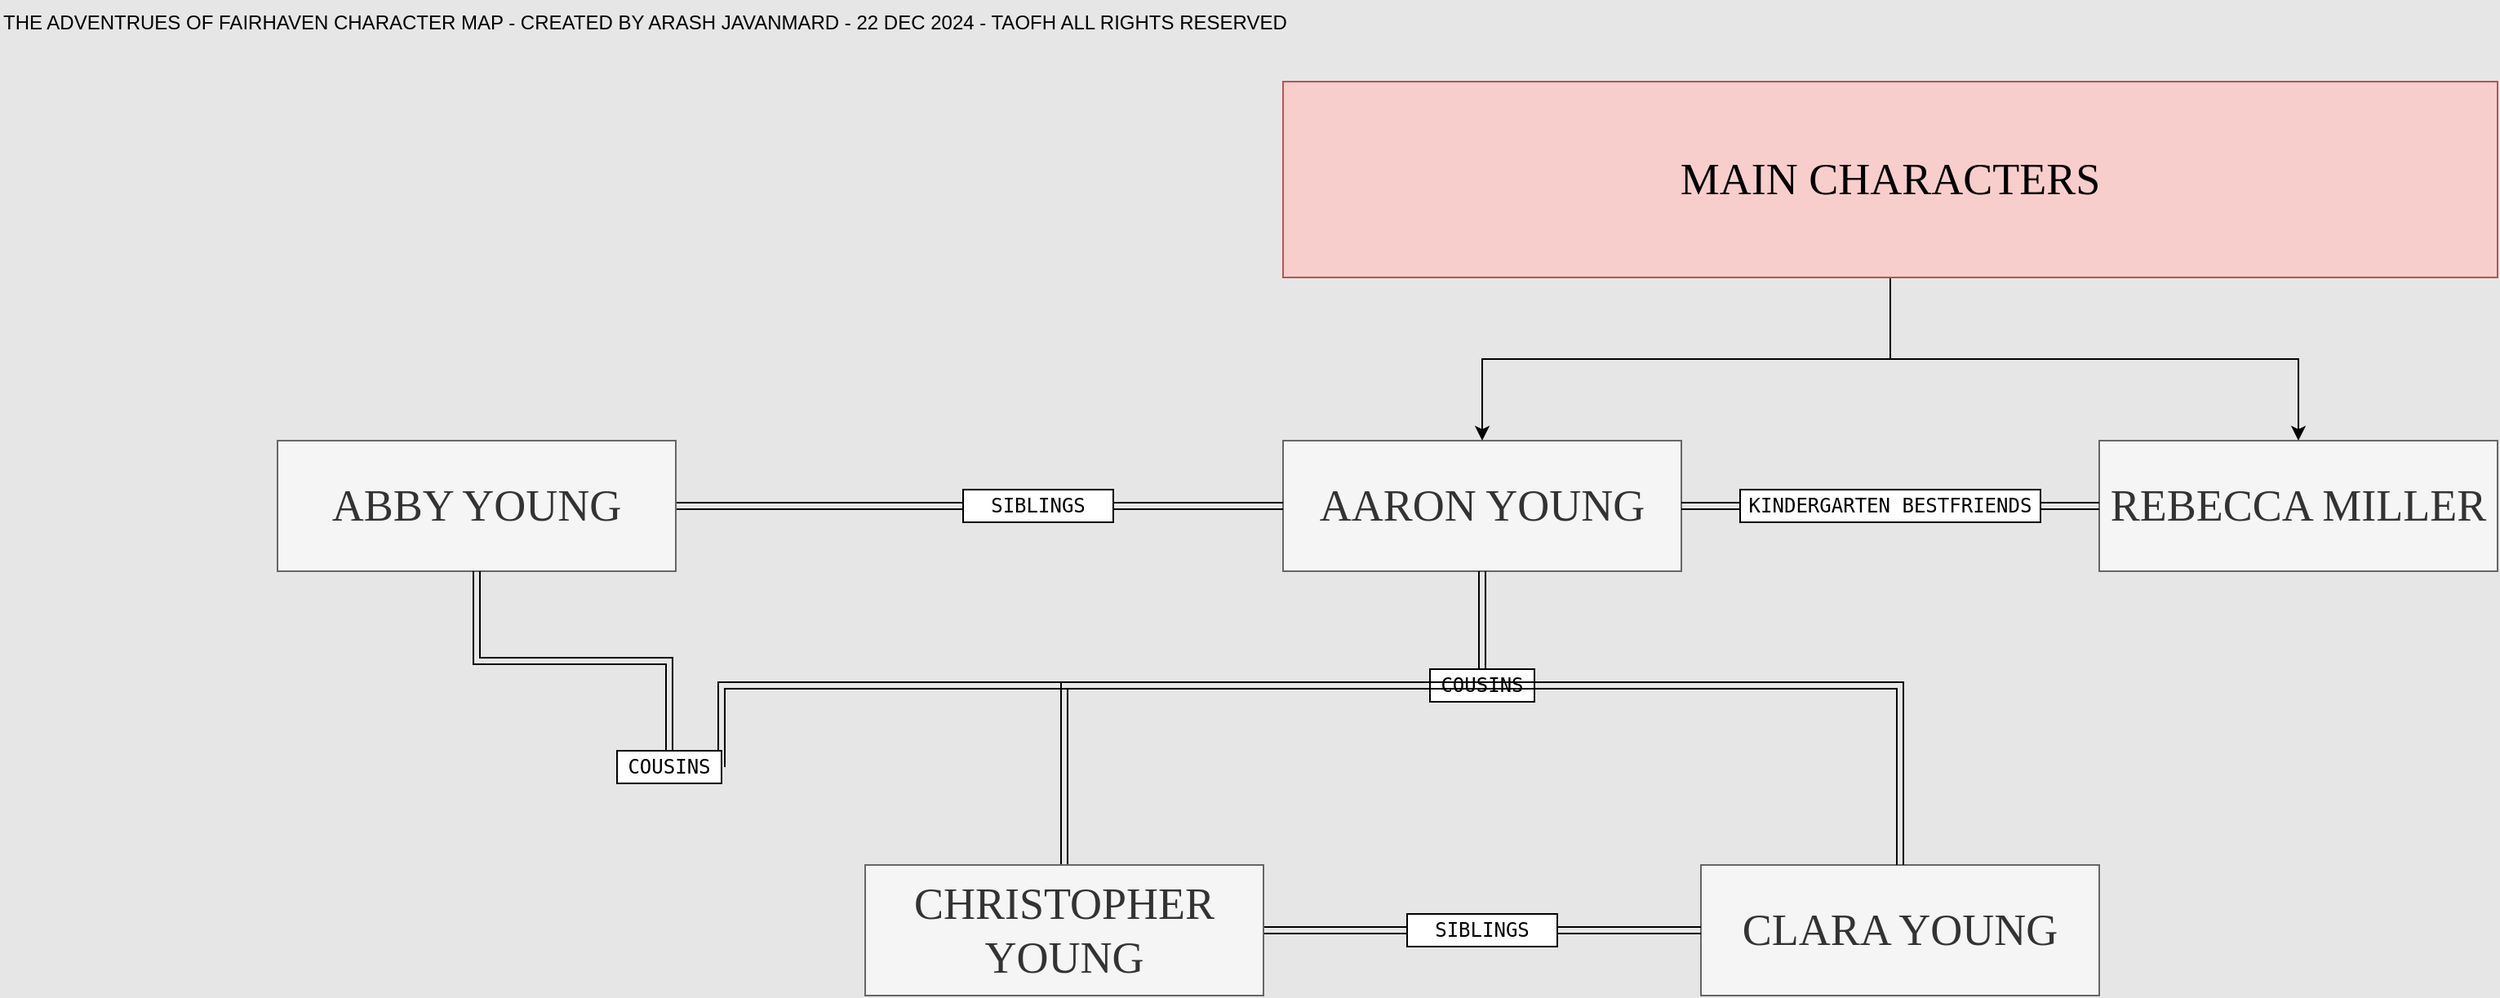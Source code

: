 <mxfile version="25.0.3">
  <diagram name="Page-1" id="jroAxmWr-fk74YcueBdW">
    <mxGraphModel dx="2206" dy="1135" grid="1" gridSize="10" guides="1" tooltips="1" connect="1" arrows="1" fold="1" page="1" pageScale="1" pageWidth="2336" pageHeight="1654" background="#E6E6E6" math="0" shadow="0">
      <root>
        <mxCell id="0" />
        <mxCell id="1" parent="0" />
        <mxCell id="RV1n2MIHSZfdGHMfn1xj-2" value="" style="edgeStyle=orthogonalEdgeStyle;rounded=0;orthogonalLoop=1;jettySize=auto;html=1;" edge="1" parent="1" source="X69Ipbv_hbkQS04YyDlX-1" target="RV1n2MIHSZfdGHMfn1xj-1">
          <mxGeometry relative="1" as="geometry" />
        </mxCell>
        <mxCell id="RV1n2MIHSZfdGHMfn1xj-4" value="" style="edgeStyle=orthogonalEdgeStyle;rounded=0;orthogonalLoop=1;jettySize=auto;html=1;" edge="1" parent="1" source="X69Ipbv_hbkQS04YyDlX-1" target="RV1n2MIHSZfdGHMfn1xj-3">
          <mxGeometry relative="1" as="geometry" />
        </mxCell>
        <mxCell id="X69Ipbv_hbkQS04YyDlX-1" value="&lt;font&gt;MAIN CHARACTERS&lt;/font&gt;" style="rounded=0;whiteSpace=wrap;html=1;fillColor=#f8cecc;strokeColor=#b85450;fontFamily=Teko;fontSource=https%3A%2F%2Ffonts.googleapis.com%2Fcss%3Ffamily%3DTeko;fontStyle=0;fontSize=27;" parent="1" vertex="1">
          <mxGeometry x="796" y="60" width="744" height="120" as="geometry" />
        </mxCell>
        <mxCell id="X69Ipbv_hbkQS04YyDlX-2" value="THE ADVENTRUES OF FAIRHAVEN CHARACTER MAP - CREATED BY ARASH JAVANMARD - 22 DEC 2024 - TAOFH ALL RIGHTS RESERVED" style="text;html=1;align=left;verticalAlign=top;whiteSpace=wrap;rounded=0;" parent="1" vertex="1">
          <mxGeometry x="10" y="10" width="820" height="40" as="geometry" />
        </mxCell>
        <mxCell id="RV1n2MIHSZfdGHMfn1xj-12" value="" style="edgeStyle=orthogonalEdgeStyle;rounded=0;orthogonalLoop=1;jettySize=auto;html=1;shape=link;" edge="1" parent="1" source="RV1n2MIHSZfdGHMfn1xj-13" target="RV1n2MIHSZfdGHMfn1xj-11">
          <mxGeometry relative="1" as="geometry" />
        </mxCell>
        <mxCell id="RV1n2MIHSZfdGHMfn1xj-15" value="" style="edgeStyle=orthogonalEdgeStyle;rounded=0;orthogonalLoop=1;jettySize=auto;html=1;shape=link;" edge="1" parent="1" source="RV1n2MIHSZfdGHMfn1xj-16" target="RV1n2MIHSZfdGHMfn1xj-14">
          <mxGeometry relative="1" as="geometry" />
        </mxCell>
        <mxCell id="RV1n2MIHSZfdGHMfn1xj-1" value="&lt;span&gt;AARON YOUNG&lt;/span&gt;" style="rounded=0;whiteSpace=wrap;html=1;fillColor=#f5f5f5;strokeColor=#666666;fontColor=#333333;fontFamily=Teko;fontSource=https%3A%2F%2Ffonts.googleapis.com%2Fcss%3Ffamily%3DTeko;fontStyle=0;fontSize=27;" vertex="1" parent="1">
          <mxGeometry x="796" y="280" width="244" height="80" as="geometry" />
        </mxCell>
        <mxCell id="RV1n2MIHSZfdGHMfn1xj-5" style="edgeStyle=orthogonalEdgeStyle;rounded=0;orthogonalLoop=1;jettySize=auto;html=1;entryX=1;entryY=0.5;entryDx=0;entryDy=0;shape=link;" edge="1" parent="1" source="RV1n2MIHSZfdGHMfn1xj-10" target="RV1n2MIHSZfdGHMfn1xj-1">
          <mxGeometry relative="1" as="geometry" />
        </mxCell>
        <mxCell id="RV1n2MIHSZfdGHMfn1xj-3" value="&lt;span&gt;REBECCA MILLER&lt;/span&gt;" style="rounded=0;whiteSpace=wrap;html=1;fillColor=#f5f5f5;strokeColor=#666666;fontColor=#333333;fontFamily=Teko;fontSource=https%3A%2F%2Ffonts.googleapis.com%2Fcss%3Ffamily%3DTeko;fontStyle=0;fontSize=27;" vertex="1" parent="1">
          <mxGeometry x="1296" y="280" width="244" height="80" as="geometry" />
        </mxCell>
        <mxCell id="RV1n2MIHSZfdGHMfn1xj-11" value="ABBY YOUNG" style="rounded=0;whiteSpace=wrap;html=1;fillColor=#f5f5f5;strokeColor=#666666;fontColor=#333333;fontFamily=Teko;fontSource=https%3A%2F%2Ffonts.googleapis.com%2Fcss%3Ffamily%3DTeko;fontStyle=0;fontSize=27;" vertex="1" parent="1">
          <mxGeometry x="180" y="280" width="244" height="80" as="geometry" />
        </mxCell>
        <mxCell id="RV1n2MIHSZfdGHMfn1xj-24" value="" style="edgeStyle=orthogonalEdgeStyle;rounded=0;orthogonalLoop=1;jettySize=auto;html=1;shape=link;" edge="1" parent="1" source="RV1n2MIHSZfdGHMfn1xj-25" target="RV1n2MIHSZfdGHMfn1xj-23">
          <mxGeometry relative="1" as="geometry" />
        </mxCell>
        <mxCell id="RV1n2MIHSZfdGHMfn1xj-31" style="edgeStyle=orthogonalEdgeStyle;rounded=0;orthogonalLoop=1;jettySize=auto;html=1;entryX=0.5;entryY=1;entryDx=0;entryDy=0;shape=link;" edge="1" parent="1" source="RV1n2MIHSZfdGHMfn1xj-34" target="RV1n2MIHSZfdGHMfn1xj-11">
          <mxGeometry relative="1" as="geometry" />
        </mxCell>
        <mxCell id="RV1n2MIHSZfdGHMfn1xj-14" value="CLARA YOUNG" style="rounded=0;whiteSpace=wrap;html=1;fillColor=#f5f5f5;strokeColor=#666666;fontColor=#333333;fontFamily=Teko;fontSource=https%3A%2F%2Ffonts.googleapis.com%2Fcss%3Ffamily%3DTeko;fontStyle=0;fontSize=27;" vertex="1" parent="1">
          <mxGeometry x="1052" y="540" width="244" height="80" as="geometry" />
        </mxCell>
        <mxCell id="RV1n2MIHSZfdGHMfn1xj-19" value="" style="edgeStyle=orthogonalEdgeStyle;rounded=0;orthogonalLoop=1;jettySize=auto;html=1;shape=link;" edge="1" parent="1" source="RV1n2MIHSZfdGHMfn1xj-1" target="RV1n2MIHSZfdGHMfn1xj-16">
          <mxGeometry relative="1" as="geometry">
            <mxPoint x="918" y="360" as="sourcePoint" />
            <mxPoint x="1072" y="530" as="targetPoint" />
          </mxGeometry>
        </mxCell>
        <mxCell id="RV1n2MIHSZfdGHMfn1xj-30" style="edgeStyle=orthogonalEdgeStyle;rounded=0;orthogonalLoop=1;jettySize=auto;html=1;entryX=0.5;entryY=0;entryDx=0;entryDy=0;shape=link;" edge="1" parent="1" source="RV1n2MIHSZfdGHMfn1xj-16" target="RV1n2MIHSZfdGHMfn1xj-23">
          <mxGeometry relative="1" as="geometry" />
        </mxCell>
        <mxCell id="RV1n2MIHSZfdGHMfn1xj-16" value="&lt;pre&gt;COUSINS&lt;/pre&gt;" style="rounded=0;whiteSpace=wrap;html=1;fontFamily=Garamond;" vertex="1" parent="1">
          <mxGeometry x="886" y="420" width="64" height="20" as="geometry" />
        </mxCell>
        <mxCell id="RV1n2MIHSZfdGHMfn1xj-20" value="" style="edgeStyle=orthogonalEdgeStyle;rounded=0;orthogonalLoop=1;jettySize=auto;html=1;entryX=1;entryY=0.5;entryDx=0;entryDy=0;shape=link;" edge="1" parent="1" source="RV1n2MIHSZfdGHMfn1xj-3" target="RV1n2MIHSZfdGHMfn1xj-10">
          <mxGeometry relative="1" as="geometry">
            <mxPoint x="1296" y="320" as="sourcePoint" />
            <mxPoint x="1040" y="320" as="targetPoint" />
          </mxGeometry>
        </mxCell>
        <mxCell id="RV1n2MIHSZfdGHMfn1xj-10" value="&lt;pre&gt;KINDERGARTEN BESTFRIENDS&lt;/pre&gt;" style="rounded=0;whiteSpace=wrap;html=1;fontFamily=Garamond;" vertex="1" parent="1">
          <mxGeometry x="1076" y="310" width="184" height="20" as="geometry" />
        </mxCell>
        <mxCell id="RV1n2MIHSZfdGHMfn1xj-21" value="" style="edgeStyle=orthogonalEdgeStyle;rounded=0;orthogonalLoop=1;jettySize=auto;html=1;shape=link;" edge="1" parent="1" source="RV1n2MIHSZfdGHMfn1xj-1" target="RV1n2MIHSZfdGHMfn1xj-13">
          <mxGeometry relative="1" as="geometry">
            <mxPoint x="796" y="320" as="sourcePoint" />
            <mxPoint x="612" y="230" as="targetPoint" />
          </mxGeometry>
        </mxCell>
        <mxCell id="RV1n2MIHSZfdGHMfn1xj-13" value="&lt;pre&gt;SIBLINGS&lt;/pre&gt;" style="rounded=0;whiteSpace=wrap;html=1;fontFamily=Garamond;" vertex="1" parent="1">
          <mxGeometry x="600" y="310" width="92" height="20" as="geometry" />
        </mxCell>
        <mxCell id="RV1n2MIHSZfdGHMfn1xj-23" value="CHRISTOPHER YOUNG" style="rounded=0;whiteSpace=wrap;html=1;fillColor=#f5f5f5;strokeColor=#666666;fontColor=#333333;fontFamily=Teko;fontSource=https%3A%2F%2Ffonts.googleapis.com%2Fcss%3Ffamily%3DTeko;fontStyle=0;fontSize=27;" vertex="1" parent="1">
          <mxGeometry x="540" y="540" width="244" height="80" as="geometry" />
        </mxCell>
        <mxCell id="RV1n2MIHSZfdGHMfn1xj-26" value="" style="edgeStyle=orthogonalEdgeStyle;rounded=0;orthogonalLoop=1;jettySize=auto;html=1;shape=link;" edge="1" parent="1" source="RV1n2MIHSZfdGHMfn1xj-14" target="RV1n2MIHSZfdGHMfn1xj-25">
          <mxGeometry relative="1" as="geometry">
            <mxPoint x="980" y="580" as="sourcePoint" />
            <mxPoint x="784" y="580" as="targetPoint" />
          </mxGeometry>
        </mxCell>
        <mxCell id="RV1n2MIHSZfdGHMfn1xj-25" value="&lt;pre&gt;SIBLINGS&lt;/pre&gt;" style="rounded=0;whiteSpace=wrap;html=1;fontFamily=Garamond;" vertex="1" parent="1">
          <mxGeometry x="872" y="570" width="92" height="20" as="geometry" />
        </mxCell>
        <mxCell id="RV1n2MIHSZfdGHMfn1xj-35" value="" style="edgeStyle=orthogonalEdgeStyle;rounded=0;orthogonalLoop=1;jettySize=auto;html=1;entryX=1;entryY=0.5;entryDx=0;entryDy=0;shape=link;" edge="1" parent="1" source="RV1n2MIHSZfdGHMfn1xj-14" target="RV1n2MIHSZfdGHMfn1xj-34">
          <mxGeometry relative="1" as="geometry">
            <mxPoint x="1174" y="540" as="sourcePoint" />
            <mxPoint x="302" y="360" as="targetPoint" />
            <Array as="points">
              <mxPoint x="1174" y="430" />
            </Array>
          </mxGeometry>
        </mxCell>
        <mxCell id="RV1n2MIHSZfdGHMfn1xj-34" value="&lt;pre&gt;COUSINS&lt;/pre&gt;" style="rounded=0;whiteSpace=wrap;html=1;fontFamily=Garamond;" vertex="1" parent="1">
          <mxGeometry x="388" y="470" width="64" height="20" as="geometry" />
        </mxCell>
      </root>
    </mxGraphModel>
  </diagram>
</mxfile>
